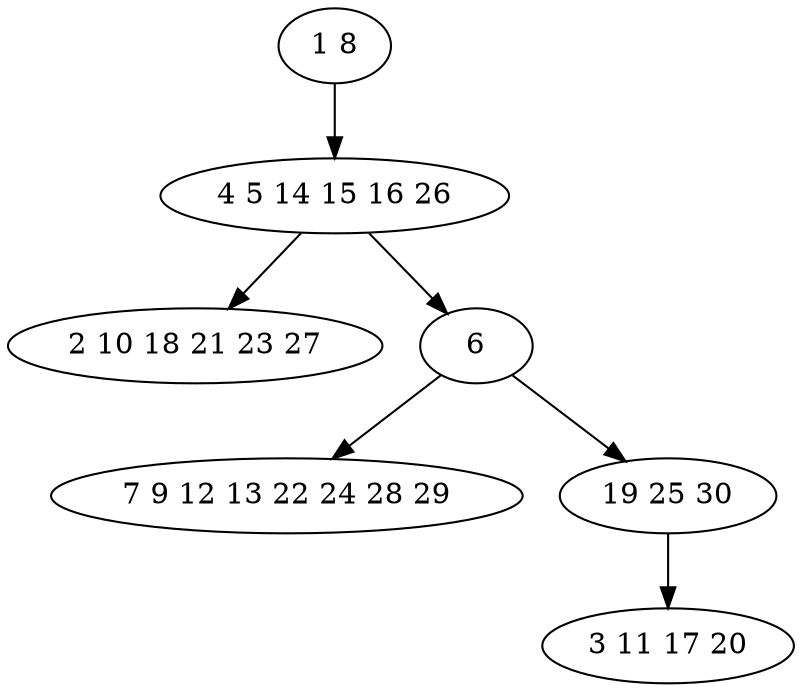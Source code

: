 digraph true_tree {
	"0" -> "1"
	"1" -> "2"
	"1" -> "3"
	"3" -> "4"
	"3" -> "5"
	"5" -> "6"
	"0" [label="1 8"];
	"1" [label="4 5 14 15 16 26"];
	"2" [label="2 10 18 21 23 27"];
	"3" [label="6"];
	"4" [label="7 9 12 13 22 24 28 29"];
	"5" [label="19 25 30"];
	"6" [label="3 11 17 20"];
}
